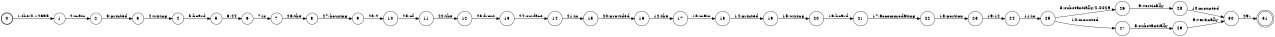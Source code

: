 digraph FST {
rankdir = LR;
size = "8.5,11";
label = "";
center = 1;
orientation = Portrait;
ranksep = "0.4";
nodesep = "0.25";
0 [label = "0", shape = circle, style = bold, fontsize = 14]
	0 -> 1 [label = "1:the/0.12695", fontsize = 14];
1 [label = "1", shape = circle, style = solid, fontsize = 14]
	1 -> 2 [label = "2:main", fontsize = 14];
2 [label = "2", shape = circle, style = solid, fontsize = 14]
	2 -> 3 [label = "3:printed", fontsize = 14];
3 [label = "3", shape = circle, style = solid, fontsize = 14]
	3 -> 4 [label = "4:wiring", fontsize = 14];
4 [label = "4", shape = circle, style = solid, fontsize = 14]
	4 -> 5 [label = "5:board", fontsize = 14];
5 [label = "5", shape = circle, style = solid, fontsize = 14]
	5 -> 6 [label = "6:44", fontsize = 14];
6 [label = "6", shape = circle, style = solid, fontsize = 14]
	6 -> 7 [label = "7:is", fontsize = 14];
7 [label = "7", shape = circle, style = solid, fontsize = 14]
	7 -> 8 [label = "26:the", fontsize = 14];
8 [label = "8", shape = circle, style = solid, fontsize = 14]
	8 -> 9 [label = "27:housing", fontsize = 14];
9 [label = "9", shape = circle, style = solid, fontsize = 14]
	9 -> 10 [label = "28:2", fontsize = 14];
10 [label = "10", shape = circle, style = solid, fontsize = 14]
	10 -> 11 [label = "25:of", fontsize = 14];
11 [label = "11", shape = circle, style = solid, fontsize = 14]
	11 -> 12 [label = "22:the", fontsize = 14];
12 [label = "12", shape = circle, style = solid, fontsize = 14]
	12 -> 13 [label = "23:front", fontsize = 14];
13 [label = "13", shape = circle, style = solid, fontsize = 14]
	13 -> 14 [label = "24:surface", fontsize = 14];
14 [label = "14", shape = circle, style = solid, fontsize = 14]
	14 -> 15 [label = "21:in", fontsize = 14];
15 [label = "15", shape = circle, style = solid, fontsize = 14]
	15 -> 16 [label = "20:provided", fontsize = 14];
16 [label = "16", shape = circle, style = solid, fontsize = 14]
	16 -> 17 [label = "12:the", fontsize = 14];
17 [label = "17", shape = circle, style = solid, fontsize = 14]
	17 -> 18 [label = "13:main", fontsize = 14];
18 [label = "18", shape = circle, style = solid, fontsize = 14]
	18 -> 19 [label = "14:printed", fontsize = 14];
19 [label = "19", shape = circle, style = solid, fontsize = 14]
	19 -> 20 [label = "15:wiring", fontsize = 14];
20 [label = "20", shape = circle, style = solid, fontsize = 14]
	20 -> 21 [label = "16:board", fontsize = 14];
21 [label = "21", shape = circle, style = solid, fontsize = 14]
	21 -> 22 [label = "17:accommodating", fontsize = 14];
22 [label = "22", shape = circle, style = solid, fontsize = 14]
	22 -> 23 [label = "18:portion", fontsize = 14];
23 [label = "23", shape = circle, style = solid, fontsize = 14]
	23 -> 24 [label = "19:12", fontsize = 14];
24 [label = "24", shape = circle, style = solid, fontsize = 14]
	24 -> 25 [label = "11:in", fontsize = 14];
25 [label = "25", shape = circle, style = solid, fontsize = 14]
	25 -> 26 [label = "8:substantially/2.0029", fontsize = 14];
	25 -> 27 [label = "10:mounted", fontsize = 14];
26 [label = "26", shape = circle, style = solid, fontsize = 14]
	26 -> 28 [label = "9:vertically", fontsize = 14];
27 [label = "27", shape = circle, style = solid, fontsize = 14]
	27 -> 29 [label = "8:substantially", fontsize = 14];
28 [label = "28", shape = circle, style = solid, fontsize = 14]
	28 -> 30 [label = "10:mounted", fontsize = 14];
29 [label = "29", shape = circle, style = solid, fontsize = 14]
	29 -> 30 [label = "9:vertically", fontsize = 14];
30 [label = "30", shape = circle, style = solid, fontsize = 14]
	30 -> 31 [label = "29:.", fontsize = 14];
31 [label = "31", shape = doublecircle, style = solid, fontsize = 14]
}
